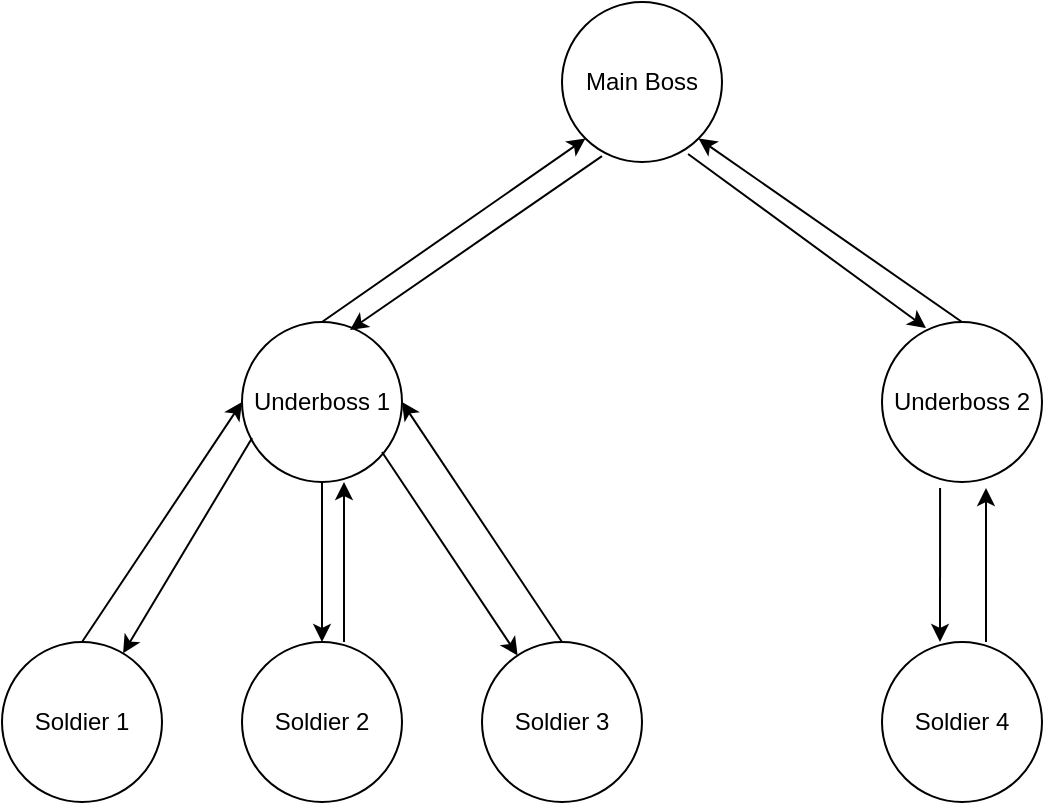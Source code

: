 <mxfile version="13.6.6" type="device"><diagram id="DRAUzyVjJu0ERfSpilH0" name="Page-1"><mxGraphModel dx="3346" dy="1834" grid="1" gridSize="10" guides="1" tooltips="1" connect="1" arrows="1" fold="1" page="1" pageScale="1" pageWidth="827" pageHeight="1169" math="0" shadow="0"><root><mxCell id="0"/><mxCell id="1" parent="0"/><mxCell id="IsexuRx4MB1QzHa99Is0-1" value="Main Boss" style="ellipse;whiteSpace=wrap;html=1;aspect=fixed;" vertex="1" parent="1"><mxGeometry x="360" y="80" width="80" height="80" as="geometry"/></mxCell><mxCell id="IsexuRx4MB1QzHa99Is0-2" value="Underboss 1" style="ellipse;whiteSpace=wrap;html=1;aspect=fixed;" vertex="1" parent="1"><mxGeometry x="200" y="240" width="80" height="80" as="geometry"/></mxCell><mxCell id="IsexuRx4MB1QzHa99Is0-4" value="Underboss 2" style="ellipse;whiteSpace=wrap;html=1;aspect=fixed;" vertex="1" parent="1"><mxGeometry x="520" y="240" width="80" height="80" as="geometry"/></mxCell><mxCell id="IsexuRx4MB1QzHa99Is0-5" value="Soldier 1" style="ellipse;whiteSpace=wrap;html=1;aspect=fixed;" vertex="1" parent="1"><mxGeometry x="80" y="400" width="80" height="80" as="geometry"/></mxCell><mxCell id="IsexuRx4MB1QzHa99Is0-6" value="Soldier 2" style="ellipse;whiteSpace=wrap;html=1;aspect=fixed;" vertex="1" parent="1"><mxGeometry x="200" y="400" width="80" height="80" as="geometry"/></mxCell><mxCell id="IsexuRx4MB1QzHa99Is0-7" value="Soldier 3" style="ellipse;whiteSpace=wrap;html=1;aspect=fixed;" vertex="1" parent="1"><mxGeometry x="320" y="400" width="80" height="80" as="geometry"/></mxCell><mxCell id="IsexuRx4MB1QzHa99Is0-8" value="Soldier 4" style="ellipse;whiteSpace=wrap;html=1;aspect=fixed;" vertex="1" parent="1"><mxGeometry x="520" y="400" width="80" height="80" as="geometry"/></mxCell><mxCell id="IsexuRx4MB1QzHa99Is0-9" value="" style="endArrow=classic;html=1;entryX=0;entryY=1;entryDx=0;entryDy=0;exitX=0.5;exitY=0;exitDx=0;exitDy=0;" edge="1" parent="1" source="IsexuRx4MB1QzHa99Is0-2" target="IsexuRx4MB1QzHa99Is0-1"><mxGeometry width="50" height="50" relative="1" as="geometry"><mxPoint x="250" y="240" as="sourcePoint"/><mxPoint x="300" y="190" as="targetPoint"/></mxGeometry></mxCell><mxCell id="IsexuRx4MB1QzHa99Is0-10" value="" style="endArrow=classic;html=1;entryX=1;entryY=1;entryDx=0;entryDy=0;" edge="1" parent="1" target="IsexuRx4MB1QzHa99Is0-1"><mxGeometry width="50" height="50" relative="1" as="geometry"><mxPoint x="560" y="240" as="sourcePoint"/><mxPoint x="610" y="190" as="targetPoint"/></mxGeometry></mxCell><mxCell id="IsexuRx4MB1QzHa99Is0-11" value="" style="endArrow=classic;html=1;entryX=0;entryY=0.5;entryDx=0;entryDy=0;" edge="1" parent="1" target="IsexuRx4MB1QzHa99Is0-2"><mxGeometry width="50" height="50" relative="1" as="geometry"><mxPoint x="120" y="400" as="sourcePoint"/><mxPoint x="170" y="350" as="targetPoint"/></mxGeometry></mxCell><mxCell id="IsexuRx4MB1QzHa99Is0-12" value="" style="endArrow=classic;html=1;entryX=0.5;entryY=1;entryDx=0;entryDy=0;" edge="1" parent="1"><mxGeometry width="50" height="50" relative="1" as="geometry"><mxPoint x="251" y="400" as="sourcePoint"/><mxPoint x="251" y="320" as="targetPoint"/></mxGeometry></mxCell><mxCell id="IsexuRx4MB1QzHa99Is0-13" value="" style="endArrow=classic;html=1;entryX=1;entryY=0.5;entryDx=0;entryDy=0;" edge="1" parent="1" target="IsexuRx4MB1QzHa99Is0-2"><mxGeometry width="50" height="50" relative="1" as="geometry"><mxPoint x="360" y="400" as="sourcePoint"/><mxPoint x="410" y="350" as="targetPoint"/></mxGeometry></mxCell><mxCell id="IsexuRx4MB1QzHa99Is0-14" value="" style="endArrow=classic;html=1;entryX=0.65;entryY=1.038;entryDx=0;entryDy=0;entryPerimeter=0;" edge="1" parent="1" target="IsexuRx4MB1QzHa99Is0-4"><mxGeometry width="50" height="50" relative="1" as="geometry"><mxPoint x="572" y="400" as="sourcePoint"/><mxPoint x="620" y="350" as="targetPoint"/></mxGeometry></mxCell><mxCell id="IsexuRx4MB1QzHa99Is0-15" value="" style="endArrow=classic;html=1;" edge="1" parent="1" target="IsexuRx4MB1QzHa99Is0-7"><mxGeometry width="50" height="50" relative="1" as="geometry"><mxPoint x="270" y="305" as="sourcePoint"/><mxPoint x="320" y="255" as="targetPoint"/></mxGeometry></mxCell><mxCell id="IsexuRx4MB1QzHa99Is0-16" value="" style="endArrow=classic;html=1;exitX=0.363;exitY=1.038;exitDx=0;exitDy=0;exitPerimeter=0;" edge="1" parent="1" source="IsexuRx4MB1QzHa99Is0-4"><mxGeometry width="50" height="50" relative="1" as="geometry"><mxPoint x="390" y="950" as="sourcePoint"/><mxPoint x="549" y="400" as="targetPoint"/></mxGeometry></mxCell><mxCell id="IsexuRx4MB1QzHa99Is0-18" value="" style="endArrow=classic;html=1;exitX=0.5;exitY=1;exitDx=0;exitDy=0;" edge="1" parent="1" source="IsexuRx4MB1QzHa99Is0-2" target="IsexuRx4MB1QzHa99Is0-6"><mxGeometry width="50" height="50" relative="1" as="geometry"><mxPoint x="390" y="950" as="sourcePoint"/><mxPoint x="440" y="900" as="targetPoint"/></mxGeometry></mxCell><mxCell id="IsexuRx4MB1QzHa99Is0-20" value="" style="endArrow=classic;html=1;exitX=0.063;exitY=0.725;exitDx=0;exitDy=0;exitPerimeter=0;" edge="1" parent="1" source="IsexuRx4MB1QzHa99Is0-2" target="IsexuRx4MB1QzHa99Is0-5"><mxGeometry width="50" height="50" relative="1" as="geometry"><mxPoint x="390" y="950" as="sourcePoint"/><mxPoint x="440" y="900" as="targetPoint"/></mxGeometry></mxCell><mxCell id="IsexuRx4MB1QzHa99Is0-21" value="" style="endArrow=classic;html=1;exitX=0.25;exitY=0.963;exitDx=0;exitDy=0;exitPerimeter=0;entryX=0.675;entryY=0.05;entryDx=0;entryDy=0;entryPerimeter=0;" edge="1" parent="1" source="IsexuRx4MB1QzHa99Is0-1" target="IsexuRx4MB1QzHa99Is0-2"><mxGeometry width="50" height="50" relative="1" as="geometry"><mxPoint x="390" y="950" as="sourcePoint"/><mxPoint x="440" y="900" as="targetPoint"/></mxGeometry></mxCell><mxCell id="IsexuRx4MB1QzHa99Is0-22" value="" style="endArrow=classic;html=1;exitX=0.788;exitY=0.95;exitDx=0;exitDy=0;exitPerimeter=0;entryX=0.275;entryY=0.038;entryDx=0;entryDy=0;entryPerimeter=0;" edge="1" parent="1" source="IsexuRx4MB1QzHa99Is0-1" target="IsexuRx4MB1QzHa99Is0-4"><mxGeometry width="50" height="50" relative="1" as="geometry"><mxPoint x="390" y="950" as="sourcePoint"/><mxPoint x="440" y="900" as="targetPoint"/></mxGeometry></mxCell></root></mxGraphModel></diagram></mxfile>